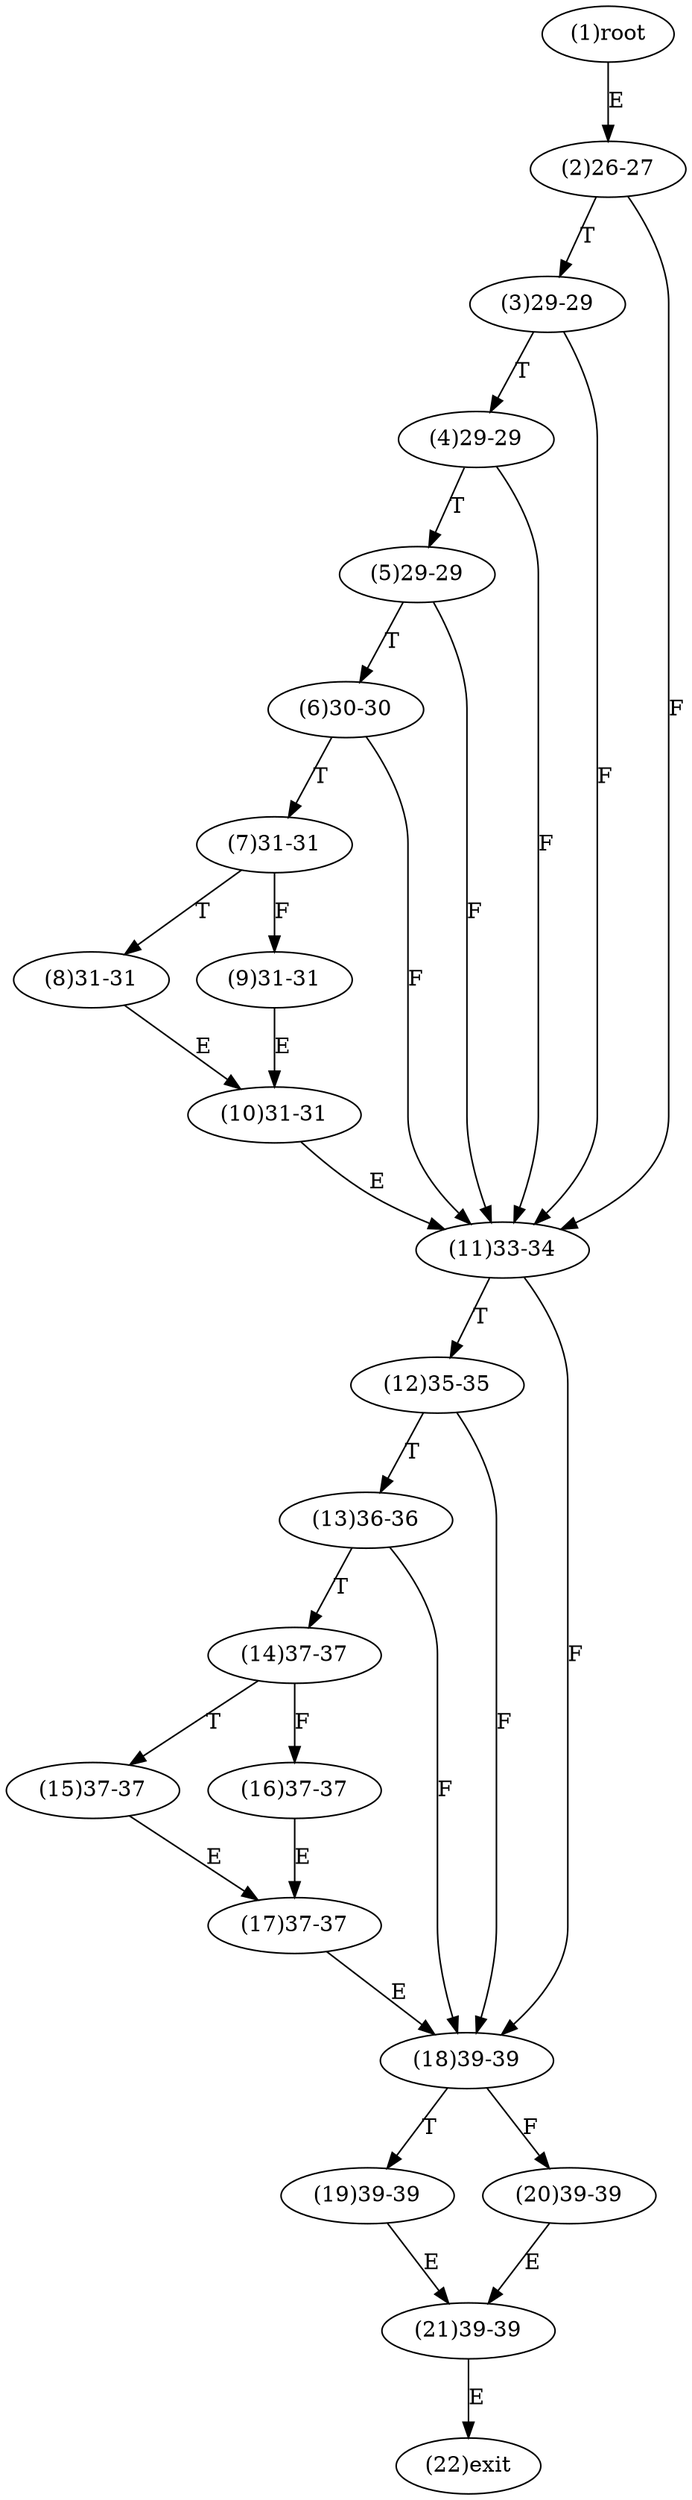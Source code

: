 digraph "" { 
1[ label="(1)root"];
2[ label="(2)26-27"];
3[ label="(3)29-29"];
4[ label="(4)29-29"];
5[ label="(5)29-29"];
6[ label="(6)30-30"];
7[ label="(7)31-31"];
8[ label="(8)31-31"];
9[ label="(9)31-31"];
10[ label="(10)31-31"];
11[ label="(11)33-34"];
12[ label="(12)35-35"];
13[ label="(13)36-36"];
14[ label="(14)37-37"];
15[ label="(15)37-37"];
17[ label="(17)37-37"];
16[ label="(16)37-37"];
19[ label="(19)39-39"];
18[ label="(18)39-39"];
21[ label="(21)39-39"];
20[ label="(20)39-39"];
22[ label="(22)exit"];
1->2[ label="E"];
2->11[ label="F"];
2->3[ label="T"];
3->11[ label="F"];
3->4[ label="T"];
4->11[ label="F"];
4->5[ label="T"];
5->11[ label="F"];
5->6[ label="T"];
6->11[ label="F"];
6->7[ label="T"];
7->9[ label="F"];
7->8[ label="T"];
8->10[ label="E"];
9->10[ label="E"];
10->11[ label="E"];
11->18[ label="F"];
11->12[ label="T"];
12->18[ label="F"];
12->13[ label="T"];
13->18[ label="F"];
13->14[ label="T"];
14->16[ label="F"];
14->15[ label="T"];
15->17[ label="E"];
16->17[ label="E"];
17->18[ label="E"];
18->20[ label="F"];
18->19[ label="T"];
19->21[ label="E"];
20->21[ label="E"];
21->22[ label="E"];
}